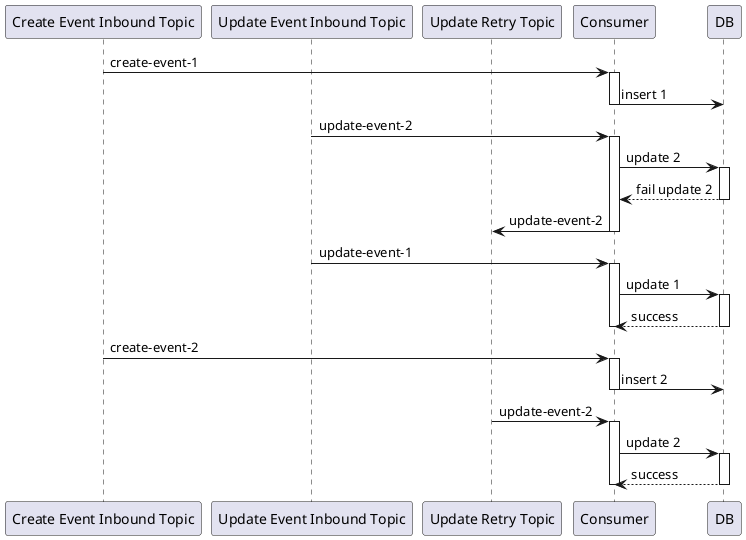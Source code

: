 @startuml

participant createTopic as "Create Event Inbound Topic"
participant updateTopic as "Update Event Inbound Topic"
participant updateRetryTopic as "Update Retry Topic"
participant consumer as "Consumer"
participant db as "DB"

'skinparam sequenceMessageAlign center

createTopic -> consumer : create-event-1
activate consumer
consumer -> db : insert 1
deactivate consumer

updateTopic -> consumer : update-event-2
activate consumer
consumer -> db : update 2
activate db
db --> consumer : fail update 2
deactivate db
consumer -> updateRetryTopic : update-event-2
deactivate consumer

updateTopic -> consumer : update-event-1
activate consumer
consumer -> db : update 1
activate db
db --> consumer : success
deactivate db
deactivate consumer

createTopic -> consumer : create-event-2
activate consumer
consumer -> db : insert 2
deactivate consumer

updateRetryTopic -> consumer : update-event-2
activate consumer
consumer -> db : update 2
activate db
db --> consumer : success
deactivate db
deactivate consumer





@enduml